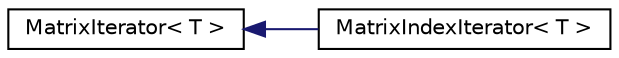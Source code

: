 digraph "Graphical Class Hierarchy"
{
  edge [fontname="Helvetica",fontsize="10",labelfontname="Helvetica",labelfontsize="10"];
  node [fontname="Helvetica",fontsize="10",shape=record];
  rankdir="LR";
  Node0 [label="MatrixIterator\< T \>",height=0.2,width=0.4,color="black", fillcolor="white", style="filled",URL="$struct_matrix_iterator.html"];
  Node0 -> Node1 [dir="back",color="midnightblue",fontsize="10",style="solid",fontname="Helvetica"];
  Node1 [label="MatrixIndexIterator\< T \>",height=0.2,width=0.4,color="black", fillcolor="white", style="filled",URL="$struct_matrix_index_iterator.html"];
}

